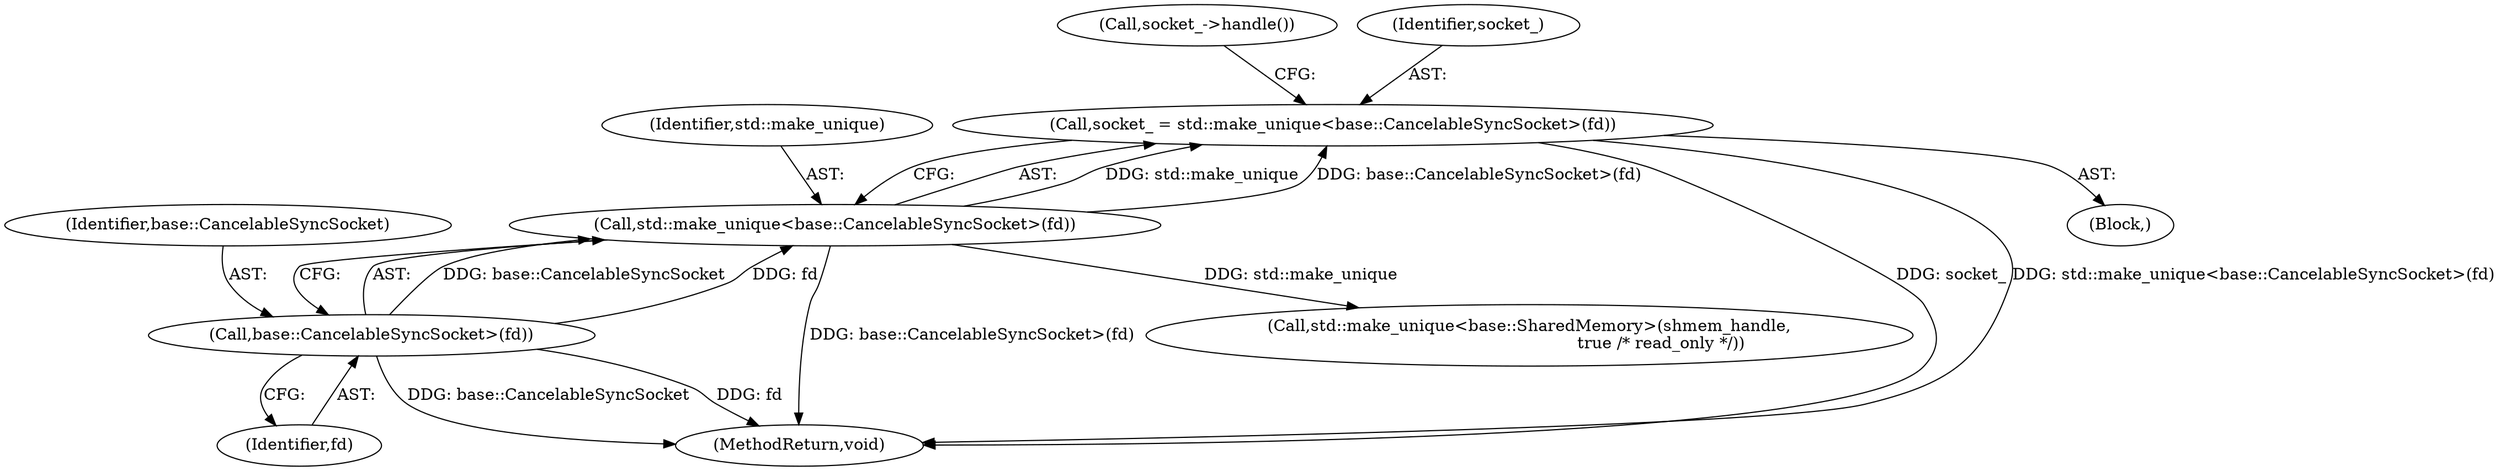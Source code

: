 digraph "0_Chrome_673ce95d481ea9368c4d4d43ac756ba1d6d9e608_27@API" {
"1000116" [label="(Call,socket_ = std::make_unique<base::CancelableSyncSocket>(fd))"];
"1000118" [label="(Call,std::make_unique<base::CancelableSyncSocket>(fd))"];
"1000120" [label="(Call,base::CancelableSyncSocket>(fd))"];
"1000154" [label="(MethodReturn,void)"];
"1000122" [label="(Identifier,fd)"];
"1000121" [label="(Identifier,base::CancelableSyncSocket)"];
"1000105" [label="(Block,)"];
"1000120" [label="(Call,base::CancelableSyncSocket>(fd))"];
"1000118" [label="(Call,std::make_unique<base::CancelableSyncSocket>(fd))"];
"1000116" [label="(Call,socket_ = std::make_unique<base::CancelableSyncSocket>(fd))"];
"1000124" [label="(Call,socket_->handle())"];
"1000117" [label="(Identifier,socket_)"];
"1000119" [label="(Identifier,std::make_unique)"];
"1000145" [label="(Call,std::make_unique<base::SharedMemory>(shmem_handle,\n                                                   true /* read_only */))"];
"1000116" -> "1000105"  [label="AST: "];
"1000116" -> "1000118"  [label="CFG: "];
"1000117" -> "1000116"  [label="AST: "];
"1000118" -> "1000116"  [label="AST: "];
"1000124" -> "1000116"  [label="CFG: "];
"1000116" -> "1000154"  [label="DDG: socket_"];
"1000116" -> "1000154"  [label="DDG: std::make_unique<base::CancelableSyncSocket>(fd)"];
"1000118" -> "1000116"  [label="DDG: std::make_unique"];
"1000118" -> "1000116"  [label="DDG: base::CancelableSyncSocket>(fd)"];
"1000118" -> "1000120"  [label="CFG: "];
"1000119" -> "1000118"  [label="AST: "];
"1000120" -> "1000118"  [label="AST: "];
"1000118" -> "1000154"  [label="DDG: base::CancelableSyncSocket>(fd)"];
"1000120" -> "1000118"  [label="DDG: base::CancelableSyncSocket"];
"1000120" -> "1000118"  [label="DDG: fd"];
"1000118" -> "1000145"  [label="DDG: std::make_unique"];
"1000120" -> "1000122"  [label="CFG: "];
"1000121" -> "1000120"  [label="AST: "];
"1000122" -> "1000120"  [label="AST: "];
"1000120" -> "1000154"  [label="DDG: base::CancelableSyncSocket"];
"1000120" -> "1000154"  [label="DDG: fd"];
}

